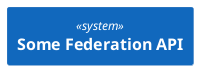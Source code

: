 @startuml SportRadar
!include <C4/C4_Container>
System(FederationSystem, "Some Federation API", $link="./container/index.puml")
@enduml
